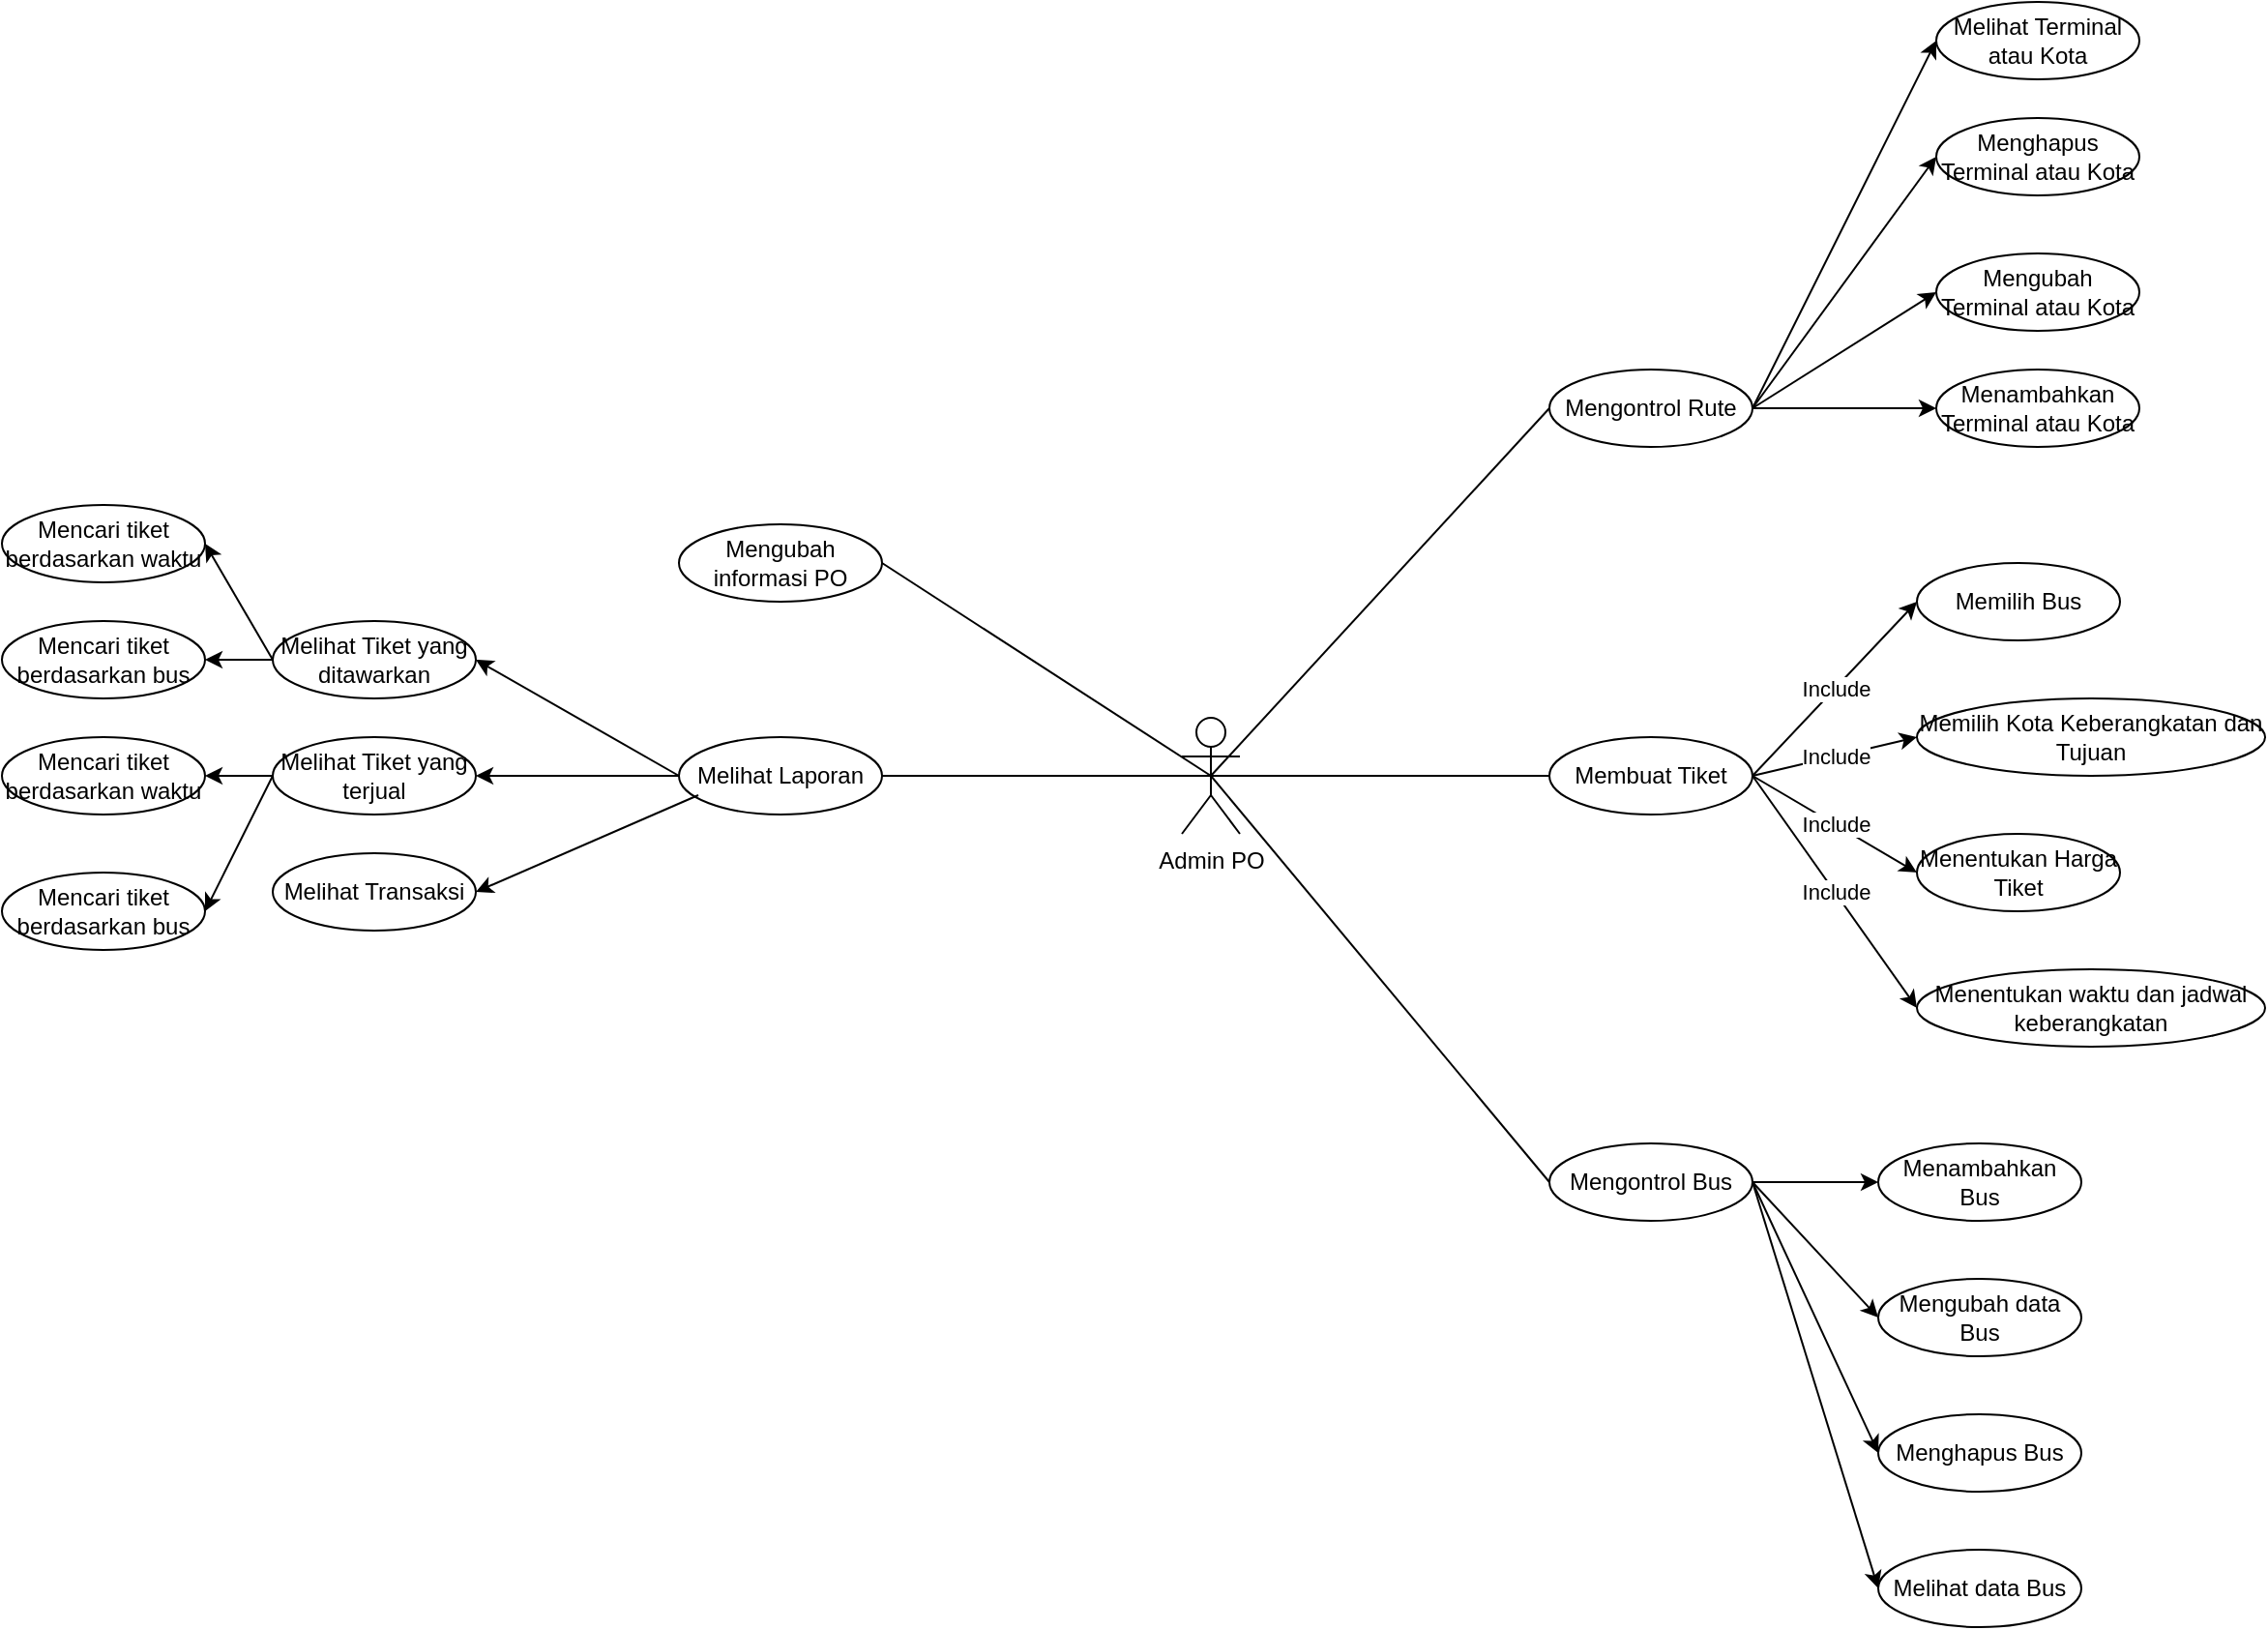 <mxfile version="26.0.8">
  <diagram name="Admin-PO" id="hlq6OcXr3DWylwT_FIdp">
    <mxGraphModel dx="2232" dy="2036" grid="1" gridSize="10" guides="1" tooltips="1" connect="1" arrows="1" fold="1" page="1" pageScale="1" pageWidth="850" pageHeight="1100" math="0" shadow="0">
      <root>
        <mxCell id="0" />
        <mxCell id="1" parent="0" />
        <mxCell id="_SuKMQ1r3uTmShmNJGXI-1" value="Admin PO" style="shape=umlActor;verticalLabelPosition=bottom;verticalAlign=top;html=1;outlineConnect=0;" vertex="1" parent="1">
          <mxGeometry x="110" y="290" width="30" height="60" as="geometry" />
        </mxCell>
        <mxCell id="_SuKMQ1r3uTmShmNJGXI-2" value="Membuat Tiket" style="ellipse;whiteSpace=wrap;html=1;" vertex="1" parent="1">
          <mxGeometry x="300" y="300" width="105" height="40" as="geometry" />
        </mxCell>
        <mxCell id="_SuKMQ1r3uTmShmNJGXI-3" value="Memilih Bus" style="ellipse;whiteSpace=wrap;html=1;" vertex="1" parent="1">
          <mxGeometry x="490" y="210" width="105" height="40" as="geometry" />
        </mxCell>
        <mxCell id="_SuKMQ1r3uTmShmNJGXI-4" value="Memilih Kota Keberangkatan dan Tujuan" style="ellipse;whiteSpace=wrap;html=1;" vertex="1" parent="1">
          <mxGeometry x="490" y="280" width="180" height="40" as="geometry" />
        </mxCell>
        <mxCell id="_SuKMQ1r3uTmShmNJGXI-5" value="Menentukan Harga Tiket" style="ellipse;whiteSpace=wrap;html=1;" vertex="1" parent="1">
          <mxGeometry x="490" y="350" width="105" height="40" as="geometry" />
        </mxCell>
        <mxCell id="_SuKMQ1r3uTmShmNJGXI-6" value="Menentukan waktu dan jadwal keberangkatan" style="ellipse;whiteSpace=wrap;html=1;" vertex="1" parent="1">
          <mxGeometry x="490" y="420" width="180" height="40" as="geometry" />
        </mxCell>
        <mxCell id="_SuKMQ1r3uTmShmNJGXI-7" value="" style="endArrow=none;html=1;rounded=0;exitX=0.5;exitY=0.5;exitDx=0;exitDy=0;exitPerimeter=0;entryX=0;entryY=0.5;entryDx=0;entryDy=0;" edge="1" parent="1" source="_SuKMQ1r3uTmShmNJGXI-1" target="_SuKMQ1r3uTmShmNJGXI-2">
          <mxGeometry width="50" height="50" relative="1" as="geometry">
            <mxPoint x="160" y="440" as="sourcePoint" />
            <mxPoint x="210" y="390" as="targetPoint" />
          </mxGeometry>
        </mxCell>
        <mxCell id="_SuKMQ1r3uTmShmNJGXI-8" value="" style="endArrow=classic;html=1;rounded=0;entryX=0;entryY=0.5;entryDx=0;entryDy=0;exitX=1;exitY=0.5;exitDx=0;exitDy=0;" edge="1" parent="1" source="_SuKMQ1r3uTmShmNJGXI-2" target="_SuKMQ1r3uTmShmNJGXI-3">
          <mxGeometry relative="1" as="geometry">
            <mxPoint x="300" y="380" as="sourcePoint" />
            <mxPoint x="400" y="380" as="targetPoint" />
          </mxGeometry>
        </mxCell>
        <mxCell id="_SuKMQ1r3uTmShmNJGXI-9" value="Include" style="edgeLabel;resizable=0;html=1;;align=center;verticalAlign=middle;" connectable="0" vertex="1" parent="_SuKMQ1r3uTmShmNJGXI-8">
          <mxGeometry relative="1" as="geometry" />
        </mxCell>
        <mxCell id="_SuKMQ1r3uTmShmNJGXI-11" value="" style="endArrow=classic;html=1;rounded=0;entryX=0;entryY=0.5;entryDx=0;entryDy=0;exitX=1;exitY=0.5;exitDx=0;exitDy=0;" edge="1" parent="1" source="_SuKMQ1r3uTmShmNJGXI-2" target="_SuKMQ1r3uTmShmNJGXI-4">
          <mxGeometry relative="1" as="geometry">
            <mxPoint x="415" y="330" as="sourcePoint" />
            <mxPoint x="500" y="240" as="targetPoint" />
          </mxGeometry>
        </mxCell>
        <mxCell id="_SuKMQ1r3uTmShmNJGXI-12" value="Include" style="edgeLabel;resizable=0;html=1;;align=center;verticalAlign=middle;" connectable="0" vertex="1" parent="_SuKMQ1r3uTmShmNJGXI-11">
          <mxGeometry relative="1" as="geometry" />
        </mxCell>
        <mxCell id="_SuKMQ1r3uTmShmNJGXI-14" value="" style="endArrow=classic;html=1;rounded=0;entryX=0;entryY=0.5;entryDx=0;entryDy=0;exitX=1;exitY=0.5;exitDx=0;exitDy=0;" edge="1" parent="1" source="_SuKMQ1r3uTmShmNJGXI-2" target="_SuKMQ1r3uTmShmNJGXI-5">
          <mxGeometry relative="1" as="geometry">
            <mxPoint x="415" y="330" as="sourcePoint" />
            <mxPoint x="500" y="310" as="targetPoint" />
          </mxGeometry>
        </mxCell>
        <mxCell id="_SuKMQ1r3uTmShmNJGXI-15" value="Include" style="edgeLabel;resizable=0;html=1;;align=center;verticalAlign=middle;" connectable="0" vertex="1" parent="_SuKMQ1r3uTmShmNJGXI-14">
          <mxGeometry relative="1" as="geometry" />
        </mxCell>
        <mxCell id="_SuKMQ1r3uTmShmNJGXI-16" value="" style="endArrow=classic;html=1;rounded=0;entryX=0;entryY=0.5;entryDx=0;entryDy=0;exitX=1;exitY=0.5;exitDx=0;exitDy=0;" edge="1" parent="1" source="_SuKMQ1r3uTmShmNJGXI-2" target="_SuKMQ1r3uTmShmNJGXI-6">
          <mxGeometry relative="1" as="geometry">
            <mxPoint x="415" y="330" as="sourcePoint" />
            <mxPoint x="500" y="380" as="targetPoint" />
          </mxGeometry>
        </mxCell>
        <mxCell id="_SuKMQ1r3uTmShmNJGXI-17" value="Include" style="edgeLabel;resizable=0;html=1;;align=center;verticalAlign=middle;" connectable="0" vertex="1" parent="_SuKMQ1r3uTmShmNJGXI-16">
          <mxGeometry relative="1" as="geometry" />
        </mxCell>
        <mxCell id="_SuKMQ1r3uTmShmNJGXI-18" value="Mengontrol Bus" style="ellipse;whiteSpace=wrap;html=1;" vertex="1" parent="1">
          <mxGeometry x="300" y="510" width="105" height="40" as="geometry" />
        </mxCell>
        <mxCell id="_SuKMQ1r3uTmShmNJGXI-19" value="Menambahkan Bus" style="ellipse;whiteSpace=wrap;html=1;" vertex="1" parent="1">
          <mxGeometry x="470" y="510" width="105" height="40" as="geometry" />
        </mxCell>
        <mxCell id="_SuKMQ1r3uTmShmNJGXI-20" value="Mengubah data Bus" style="ellipse;whiteSpace=wrap;html=1;" vertex="1" parent="1">
          <mxGeometry x="470" y="580" width="105" height="40" as="geometry" />
        </mxCell>
        <mxCell id="_SuKMQ1r3uTmShmNJGXI-21" value="Menghapus Bus" style="ellipse;whiteSpace=wrap;html=1;" vertex="1" parent="1">
          <mxGeometry x="470" y="650" width="105" height="40" as="geometry" />
        </mxCell>
        <mxCell id="_SuKMQ1r3uTmShmNJGXI-22" value="Melihat data Bus" style="ellipse;whiteSpace=wrap;html=1;" vertex="1" parent="1">
          <mxGeometry x="470" y="720" width="105" height="40" as="geometry" />
        </mxCell>
        <mxCell id="_SuKMQ1r3uTmShmNJGXI-23" value="" style="endArrow=classic;html=1;rounded=0;entryX=0;entryY=0.5;entryDx=0;entryDy=0;exitX=1;exitY=0.5;exitDx=0;exitDy=0;" edge="1" parent="1" source="_SuKMQ1r3uTmShmNJGXI-18" target="_SuKMQ1r3uTmShmNJGXI-19">
          <mxGeometry width="50" height="50" relative="1" as="geometry">
            <mxPoint x="180" y="600" as="sourcePoint" />
            <mxPoint x="230" y="550" as="targetPoint" />
          </mxGeometry>
        </mxCell>
        <mxCell id="_SuKMQ1r3uTmShmNJGXI-24" value="" style="endArrow=classic;html=1;rounded=0;entryX=0;entryY=0.5;entryDx=0;entryDy=0;exitX=1;exitY=0.5;exitDx=0;exitDy=0;" edge="1" parent="1" source="_SuKMQ1r3uTmShmNJGXI-18" target="_SuKMQ1r3uTmShmNJGXI-20">
          <mxGeometry width="50" height="50" relative="1" as="geometry">
            <mxPoint x="415" y="540" as="sourcePoint" />
            <mxPoint x="480" y="540" as="targetPoint" />
          </mxGeometry>
        </mxCell>
        <mxCell id="_SuKMQ1r3uTmShmNJGXI-25" value="" style="endArrow=classic;html=1;rounded=0;entryX=0;entryY=0.5;entryDx=0;entryDy=0;exitX=1;exitY=0.5;exitDx=0;exitDy=0;" edge="1" parent="1" source="_SuKMQ1r3uTmShmNJGXI-18" target="_SuKMQ1r3uTmShmNJGXI-21">
          <mxGeometry width="50" height="50" relative="1" as="geometry">
            <mxPoint x="415" y="540" as="sourcePoint" />
            <mxPoint x="480" y="610" as="targetPoint" />
          </mxGeometry>
        </mxCell>
        <mxCell id="_SuKMQ1r3uTmShmNJGXI-26" value="" style="endArrow=classic;html=1;rounded=0;entryX=0;entryY=0.5;entryDx=0;entryDy=0;exitX=1;exitY=0.5;exitDx=0;exitDy=0;" edge="1" parent="1" source="_SuKMQ1r3uTmShmNJGXI-18" target="_SuKMQ1r3uTmShmNJGXI-22">
          <mxGeometry width="50" height="50" relative="1" as="geometry">
            <mxPoint x="415" y="540" as="sourcePoint" />
            <mxPoint x="480" y="680" as="targetPoint" />
          </mxGeometry>
        </mxCell>
        <mxCell id="_SuKMQ1r3uTmShmNJGXI-27" value="" style="endArrow=none;html=1;rounded=0;exitX=0.5;exitY=0.5;exitDx=0;exitDy=0;exitPerimeter=0;entryX=0;entryY=0.5;entryDx=0;entryDy=0;" edge="1" parent="1" source="_SuKMQ1r3uTmShmNJGXI-1" target="_SuKMQ1r3uTmShmNJGXI-18">
          <mxGeometry width="50" height="50" relative="1" as="geometry">
            <mxPoint x="135" y="330" as="sourcePoint" />
            <mxPoint x="310" y="330" as="targetPoint" />
          </mxGeometry>
        </mxCell>
        <mxCell id="_SuKMQ1r3uTmShmNJGXI-34" style="edgeStyle=orthogonalEdgeStyle;rounded=0;orthogonalLoop=1;jettySize=auto;html=1;entryX=0;entryY=0.5;entryDx=0;entryDy=0;" edge="1" parent="1" source="_SuKMQ1r3uTmShmNJGXI-28" target="_SuKMQ1r3uTmShmNJGXI-29">
          <mxGeometry relative="1" as="geometry" />
        </mxCell>
        <mxCell id="_SuKMQ1r3uTmShmNJGXI-28" value="Mengontrol Rute" style="ellipse;whiteSpace=wrap;html=1;" vertex="1" parent="1">
          <mxGeometry x="300" y="110" width="105" height="40" as="geometry" />
        </mxCell>
        <mxCell id="_SuKMQ1r3uTmShmNJGXI-29" value="Menambahkan Terminal atau Kota" style="ellipse;whiteSpace=wrap;html=1;" vertex="1" parent="1">
          <mxGeometry x="500" y="110" width="105" height="40" as="geometry" />
        </mxCell>
        <mxCell id="_SuKMQ1r3uTmShmNJGXI-31" value="Mengubah Terminal atau Kota" style="ellipse;whiteSpace=wrap;html=1;" vertex="1" parent="1">
          <mxGeometry x="500" y="50" width="105" height="40" as="geometry" />
        </mxCell>
        <mxCell id="_SuKMQ1r3uTmShmNJGXI-32" value="Menghapus Terminal atau Kota" style="ellipse;whiteSpace=wrap;html=1;" vertex="1" parent="1">
          <mxGeometry x="500" y="-20" width="105" height="40" as="geometry" />
        </mxCell>
        <mxCell id="_SuKMQ1r3uTmShmNJGXI-33" value="Melihat Terminal atau Kota" style="ellipse;whiteSpace=wrap;html=1;" vertex="1" parent="1">
          <mxGeometry x="500" y="-80" width="105" height="40" as="geometry" />
        </mxCell>
        <mxCell id="_SuKMQ1r3uTmShmNJGXI-37" value="" style="endArrow=classic;html=1;rounded=0;entryX=0;entryY=0.5;entryDx=0;entryDy=0;exitX=1;exitY=0.5;exitDx=0;exitDy=0;" edge="1" parent="1" source="_SuKMQ1r3uTmShmNJGXI-28" target="_SuKMQ1r3uTmShmNJGXI-31">
          <mxGeometry width="50" height="50" relative="1" as="geometry">
            <mxPoint x="430" y="120" as="sourcePoint" />
            <mxPoint x="480" y="70" as="targetPoint" />
          </mxGeometry>
        </mxCell>
        <mxCell id="_SuKMQ1r3uTmShmNJGXI-38" value="" style="endArrow=classic;html=1;rounded=0;entryX=0;entryY=0.5;entryDx=0;entryDy=0;exitX=1;exitY=0.5;exitDx=0;exitDy=0;" edge="1" parent="1" source="_SuKMQ1r3uTmShmNJGXI-28" target="_SuKMQ1r3uTmShmNJGXI-32">
          <mxGeometry width="50" height="50" relative="1" as="geometry">
            <mxPoint x="415" y="140" as="sourcePoint" />
            <mxPoint x="510" y="80" as="targetPoint" />
          </mxGeometry>
        </mxCell>
        <mxCell id="_SuKMQ1r3uTmShmNJGXI-39" value="" style="endArrow=classic;html=1;rounded=0;entryX=0;entryY=0.5;entryDx=0;entryDy=0;exitX=1;exitY=0.5;exitDx=0;exitDy=0;" edge="1" parent="1" source="_SuKMQ1r3uTmShmNJGXI-28" target="_SuKMQ1r3uTmShmNJGXI-33">
          <mxGeometry width="50" height="50" relative="1" as="geometry">
            <mxPoint x="415" y="140" as="sourcePoint" />
            <mxPoint x="510" y="10" as="targetPoint" />
          </mxGeometry>
        </mxCell>
        <mxCell id="_SuKMQ1r3uTmShmNJGXI-40" value="" style="endArrow=none;html=1;rounded=0;exitX=0.5;exitY=0.5;exitDx=0;exitDy=0;exitPerimeter=0;entryX=0;entryY=0.5;entryDx=0;entryDy=0;" edge="1" parent="1" source="_SuKMQ1r3uTmShmNJGXI-1" target="_SuKMQ1r3uTmShmNJGXI-28">
          <mxGeometry width="50" height="50" relative="1" as="geometry">
            <mxPoint x="135" y="330" as="sourcePoint" />
            <mxPoint x="310" y="330" as="targetPoint" />
          </mxGeometry>
        </mxCell>
        <mxCell id="_SuKMQ1r3uTmShmNJGXI-41" value="Mengubah informasi PO" style="ellipse;whiteSpace=wrap;html=1;" vertex="1" parent="1">
          <mxGeometry x="-150" y="190" width="105" height="40" as="geometry" />
        </mxCell>
        <mxCell id="_SuKMQ1r3uTmShmNJGXI-43" value="Melihat Laporan" style="ellipse;whiteSpace=wrap;html=1;" vertex="1" parent="1">
          <mxGeometry x="-150" y="300" width="105" height="40" as="geometry" />
        </mxCell>
        <mxCell id="_SuKMQ1r3uTmShmNJGXI-44" value="Melihat Tiket yang ditawarkan" style="ellipse;whiteSpace=wrap;html=1;" vertex="1" parent="1">
          <mxGeometry x="-360" y="240" width="105" height="40" as="geometry" />
        </mxCell>
        <mxCell id="_SuKMQ1r3uTmShmNJGXI-45" value="Mencari tiket berdasarkan waktu" style="ellipse;whiteSpace=wrap;html=1;" vertex="1" parent="1">
          <mxGeometry x="-500" y="180" width="105" height="40" as="geometry" />
        </mxCell>
        <mxCell id="_SuKMQ1r3uTmShmNJGXI-46" value="Mencari tiket berdasarkan bus" style="ellipse;whiteSpace=wrap;html=1;" vertex="1" parent="1">
          <mxGeometry x="-500" y="240" width="105" height="40" as="geometry" />
        </mxCell>
        <mxCell id="_SuKMQ1r3uTmShmNJGXI-48" value="" style="endArrow=classic;html=1;rounded=0;entryX=1;entryY=0.5;entryDx=0;entryDy=0;exitX=0;exitY=0.5;exitDx=0;exitDy=0;" edge="1" parent="1" source="_SuKMQ1r3uTmShmNJGXI-44" target="_SuKMQ1r3uTmShmNJGXI-45">
          <mxGeometry width="50" height="50" relative="1" as="geometry">
            <mxPoint x="-320" y="220" as="sourcePoint" />
            <mxPoint x="-270" y="170" as="targetPoint" />
          </mxGeometry>
        </mxCell>
        <mxCell id="_SuKMQ1r3uTmShmNJGXI-49" value="" style="endArrow=classic;html=1;rounded=0;entryX=1;entryY=0.5;entryDx=0;entryDy=0;exitX=0;exitY=0.5;exitDx=0;exitDy=0;" edge="1" parent="1" source="_SuKMQ1r3uTmShmNJGXI-44" target="_SuKMQ1r3uTmShmNJGXI-46">
          <mxGeometry width="50" height="50" relative="1" as="geometry">
            <mxPoint x="-350" y="270" as="sourcePoint" />
            <mxPoint x="-385" y="210" as="targetPoint" />
          </mxGeometry>
        </mxCell>
        <mxCell id="_SuKMQ1r3uTmShmNJGXI-50" value="Melihat Tiket yang terjual" style="ellipse;whiteSpace=wrap;html=1;" vertex="1" parent="1">
          <mxGeometry x="-360" y="300" width="105" height="40" as="geometry" />
        </mxCell>
        <mxCell id="_SuKMQ1r3uTmShmNJGXI-51" value="Mencari tiket berdasarkan bus" style="ellipse;whiteSpace=wrap;html=1;" vertex="1" parent="1">
          <mxGeometry x="-500" y="370" width="105" height="40" as="geometry" />
        </mxCell>
        <mxCell id="_SuKMQ1r3uTmShmNJGXI-52" value="Mencari tiket berdasarkan waktu" style="ellipse;whiteSpace=wrap;html=1;" vertex="1" parent="1">
          <mxGeometry x="-500" y="300" width="105" height="40" as="geometry" />
        </mxCell>
        <mxCell id="_SuKMQ1r3uTmShmNJGXI-53" value="" style="endArrow=classic;html=1;rounded=0;exitX=0;exitY=0.5;exitDx=0;exitDy=0;entryX=1;entryY=0.5;entryDx=0;entryDy=0;" edge="1" parent="1" source="_SuKMQ1r3uTmShmNJGXI-50" target="_SuKMQ1r3uTmShmNJGXI-52">
          <mxGeometry width="50" height="50" relative="1" as="geometry">
            <mxPoint x="-420" y="460" as="sourcePoint" />
            <mxPoint x="-370" y="410" as="targetPoint" />
          </mxGeometry>
        </mxCell>
        <mxCell id="_SuKMQ1r3uTmShmNJGXI-54" value="" style="endArrow=classic;html=1;rounded=0;exitX=0;exitY=0.5;exitDx=0;exitDy=0;entryX=1;entryY=0.5;entryDx=0;entryDy=0;" edge="1" parent="1" source="_SuKMQ1r3uTmShmNJGXI-50" target="_SuKMQ1r3uTmShmNJGXI-51">
          <mxGeometry width="50" height="50" relative="1" as="geometry">
            <mxPoint x="-350" y="330" as="sourcePoint" />
            <mxPoint x="-385" y="330" as="targetPoint" />
          </mxGeometry>
        </mxCell>
        <mxCell id="_SuKMQ1r3uTmShmNJGXI-55" value="Melihat Transaksi" style="ellipse;whiteSpace=wrap;html=1;" vertex="1" parent="1">
          <mxGeometry x="-360" y="360" width="105" height="40" as="geometry" />
        </mxCell>
        <mxCell id="_SuKMQ1r3uTmShmNJGXI-57" value="" style="endArrow=none;html=1;rounded=0;entryX=0.5;entryY=0.5;entryDx=0;entryDy=0;entryPerimeter=0;exitX=1;exitY=0.5;exitDx=0;exitDy=0;" edge="1" parent="1" source="_SuKMQ1r3uTmShmNJGXI-43" target="_SuKMQ1r3uTmShmNJGXI-1">
          <mxGeometry width="50" height="50" relative="1" as="geometry">
            <mxPoint x="-60" y="380" as="sourcePoint" />
            <mxPoint x="-10" y="330" as="targetPoint" />
          </mxGeometry>
        </mxCell>
        <mxCell id="_SuKMQ1r3uTmShmNJGXI-58" value="" style="endArrow=none;html=1;rounded=0;entryX=0.5;entryY=0.5;entryDx=0;entryDy=0;entryPerimeter=0;exitX=1;exitY=0.5;exitDx=0;exitDy=0;" edge="1" parent="1" source="_SuKMQ1r3uTmShmNJGXI-41" target="_SuKMQ1r3uTmShmNJGXI-1">
          <mxGeometry width="50" height="50" relative="1" as="geometry">
            <mxPoint x="-35" y="330" as="sourcePoint" />
            <mxPoint x="135" y="330" as="targetPoint" />
          </mxGeometry>
        </mxCell>
        <mxCell id="_SuKMQ1r3uTmShmNJGXI-59" value="" style="endArrow=classic;html=1;rounded=0;entryX=1;entryY=0.5;entryDx=0;entryDy=0;exitX=0;exitY=0.5;exitDx=0;exitDy=0;" edge="1" parent="1" source="_SuKMQ1r3uTmShmNJGXI-43" target="_SuKMQ1r3uTmShmNJGXI-44">
          <mxGeometry width="50" height="50" relative="1" as="geometry">
            <mxPoint x="-260" y="390" as="sourcePoint" />
            <mxPoint x="-210" y="340" as="targetPoint" />
          </mxGeometry>
        </mxCell>
        <mxCell id="_SuKMQ1r3uTmShmNJGXI-60" value="" style="endArrow=classic;html=1;rounded=0;entryX=1;entryY=0.5;entryDx=0;entryDy=0;exitX=0;exitY=0.5;exitDx=0;exitDy=0;" edge="1" parent="1" source="_SuKMQ1r3uTmShmNJGXI-43" target="_SuKMQ1r3uTmShmNJGXI-50">
          <mxGeometry width="50" height="50" relative="1" as="geometry">
            <mxPoint x="-140" y="330" as="sourcePoint" />
            <mxPoint x="-245" y="270" as="targetPoint" />
          </mxGeometry>
        </mxCell>
        <mxCell id="_SuKMQ1r3uTmShmNJGXI-61" value="" style="endArrow=classic;html=1;rounded=0;entryX=1;entryY=0.5;entryDx=0;entryDy=0;exitX=0;exitY=0.5;exitDx=0;exitDy=0;" edge="1" parent="1" target="_SuKMQ1r3uTmShmNJGXI-55">
          <mxGeometry width="50" height="50" relative="1" as="geometry">
            <mxPoint x="-140" y="330" as="sourcePoint" />
            <mxPoint x="-245" y="330" as="targetPoint" />
          </mxGeometry>
        </mxCell>
      </root>
    </mxGraphModel>
  </diagram>
</mxfile>
